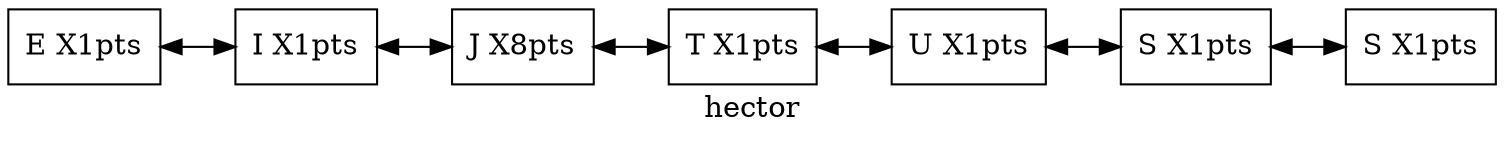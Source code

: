 digraph Lista {
rankdir=LR;
node [shape=record];
Nodo0[label="E  X1pts"]
Nodo1[label="I  X1pts"]
Nodo2[label="J  X8pts"]
Nodo3[label="T  X1pts"]
Nodo4[label="U  X1pts"]
Nodo5[label="S  X1pts"]
Nodo6[label="S  X1pts"]
Nodo0->Nodo1[dir=both];
Nodo1->Nodo2[dir=both];
Nodo2->Nodo3[dir=both];
Nodo3->Nodo4[dir=both];
Nodo4->Nodo5[dir=both];
Nodo5->Nodo6[dir=both];
label="hector";
}

